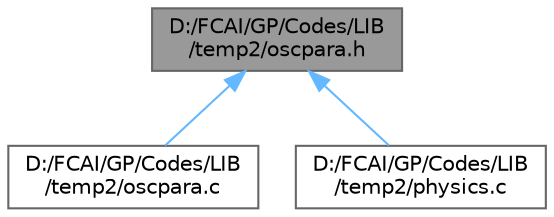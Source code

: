 digraph "D:/FCAI/GP/Codes/LIB/temp2/oscpara.h"
{
 // LATEX_PDF_SIZE
  bgcolor="transparent";
  edge [fontname=Helvetica,fontsize=10,labelfontname=Helvetica,labelfontsize=10];
  node [fontname=Helvetica,fontsize=10,shape=box,height=0.2,width=0.4];
  Node1 [id="Node000001",label="D:/FCAI/GP/Codes/LIB\l/temp2/oscpara.h",height=0.2,width=0.4,color="gray40", fillcolor="grey60", style="filled", fontcolor="black",tooltip=" "];
  Node1 -> Node2 [id="edge1_Node000001_Node000002",dir="back",color="steelblue1",style="solid",tooltip=" "];
  Node2 [id="Node000002",label="D:/FCAI/GP/Codes/LIB\l/temp2/oscpara.c",height=0.2,width=0.4,color="grey40", fillcolor="white", style="filled",URL="$temp2_2oscpara_8c.html",tooltip=" "];
  Node1 -> Node3 [id="edge2_Node000001_Node000003",dir="back",color="steelblue1",style="solid",tooltip=" "];
  Node3 [id="Node000003",label="D:/FCAI/GP/Codes/LIB\l/temp2/physics.c",height=0.2,width=0.4,color="grey40", fillcolor="white", style="filled",URL="$temp2_2physics_8c.html",tooltip=" "];
}
